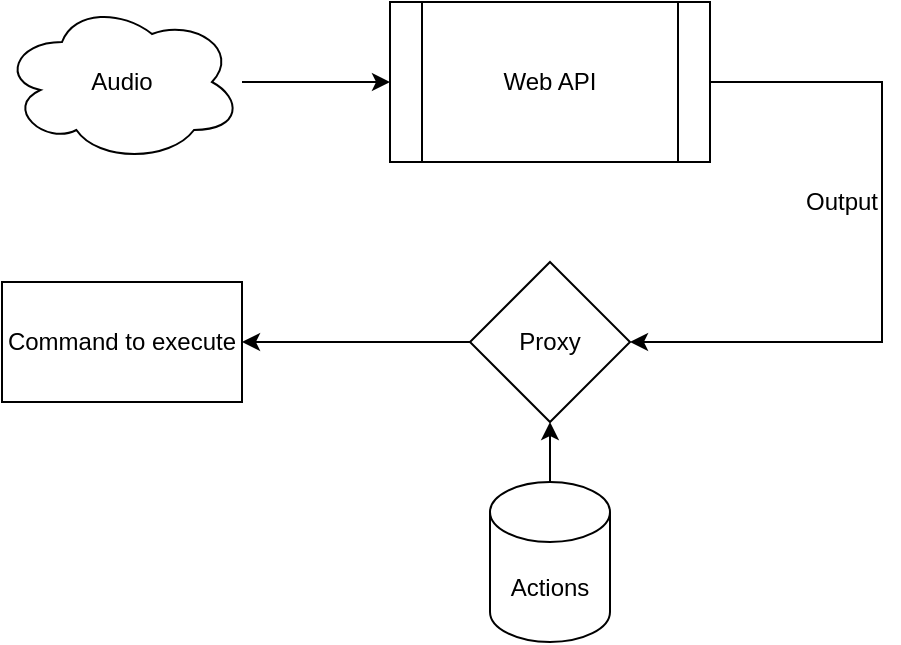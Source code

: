<mxfile version="21.7.5" type="device">
  <diagram name="Página-1" id="XhKuLiznB6YT2Df23rm5">
    <mxGraphModel dx="860" dy="476" grid="1" gridSize="10" guides="1" tooltips="1" connect="1" arrows="1" fold="1" page="1" pageScale="1" pageWidth="827" pageHeight="1169" math="0" shadow="0">
      <root>
        <mxCell id="0" />
        <mxCell id="1" parent="0" />
        <mxCell id="nBKOCP7lGImZ7kKvi-71-4" style="edgeStyle=orthogonalEdgeStyle;rounded=0;orthogonalLoop=1;jettySize=auto;html=1;entryX=0;entryY=0.5;entryDx=0;entryDy=0;" edge="1" parent="1" source="nBKOCP7lGImZ7kKvi-71-1" target="nBKOCP7lGImZ7kKvi-71-3">
          <mxGeometry relative="1" as="geometry" />
        </mxCell>
        <mxCell id="nBKOCP7lGImZ7kKvi-71-1" value="Audio" style="ellipse;shape=cloud;whiteSpace=wrap;html=1;" vertex="1" parent="1">
          <mxGeometry x="80" y="160" width="120" height="80" as="geometry" />
        </mxCell>
        <mxCell id="nBKOCP7lGImZ7kKvi-71-8" style="edgeStyle=orthogonalEdgeStyle;rounded=0;orthogonalLoop=1;jettySize=auto;html=1;entryX=1;entryY=0.5;entryDx=0;entryDy=0;exitX=1;exitY=0.5;exitDx=0;exitDy=0;" edge="1" parent="1" source="nBKOCP7lGImZ7kKvi-71-3" target="nBKOCP7lGImZ7kKvi-71-7">
          <mxGeometry relative="1" as="geometry">
            <Array as="points">
              <mxPoint x="520" y="200" />
              <mxPoint x="520" y="330" />
            </Array>
          </mxGeometry>
        </mxCell>
        <mxCell id="nBKOCP7lGImZ7kKvi-71-3" value="Web API" style="shape=process;whiteSpace=wrap;html=1;backgroundOutline=1;" vertex="1" parent="1">
          <mxGeometry x="274" y="160" width="160" height="80" as="geometry" />
        </mxCell>
        <mxCell id="nBKOCP7lGImZ7kKvi-71-9" value="" style="edgeStyle=orthogonalEdgeStyle;rounded=0;orthogonalLoop=1;jettySize=auto;html=1;" edge="1" parent="1" source="nBKOCP7lGImZ7kKvi-71-5" target="nBKOCP7lGImZ7kKvi-71-7">
          <mxGeometry relative="1" as="geometry" />
        </mxCell>
        <mxCell id="nBKOCP7lGImZ7kKvi-71-5" value="Actions" style="shape=cylinder3;whiteSpace=wrap;html=1;boundedLbl=1;backgroundOutline=1;size=15;" vertex="1" parent="1">
          <mxGeometry x="324" y="400" width="60" height="80" as="geometry" />
        </mxCell>
        <mxCell id="nBKOCP7lGImZ7kKvi-71-11" value="" style="edgeStyle=orthogonalEdgeStyle;rounded=0;orthogonalLoop=1;jettySize=auto;html=1;" edge="1" parent="1" source="nBKOCP7lGImZ7kKvi-71-7" target="nBKOCP7lGImZ7kKvi-71-10">
          <mxGeometry relative="1" as="geometry" />
        </mxCell>
        <mxCell id="nBKOCP7lGImZ7kKvi-71-7" value="Proxy" style="rhombus;whiteSpace=wrap;html=1;" vertex="1" parent="1">
          <mxGeometry x="314" y="290" width="80" height="80" as="geometry" />
        </mxCell>
        <mxCell id="nBKOCP7lGImZ7kKvi-71-10" value="Command to execute" style="rounded=0;whiteSpace=wrap;html=1;" vertex="1" parent="1">
          <mxGeometry x="80" y="300" width="120" height="60" as="geometry" />
        </mxCell>
        <mxCell id="nBKOCP7lGImZ7kKvi-71-12" value="Output" style="text;html=1;strokeColor=none;fillColor=none;align=center;verticalAlign=middle;whiteSpace=wrap;rounded=0;" vertex="1" parent="1">
          <mxGeometry x="480" y="240" width="40" height="40" as="geometry" />
        </mxCell>
      </root>
    </mxGraphModel>
  </diagram>
</mxfile>
